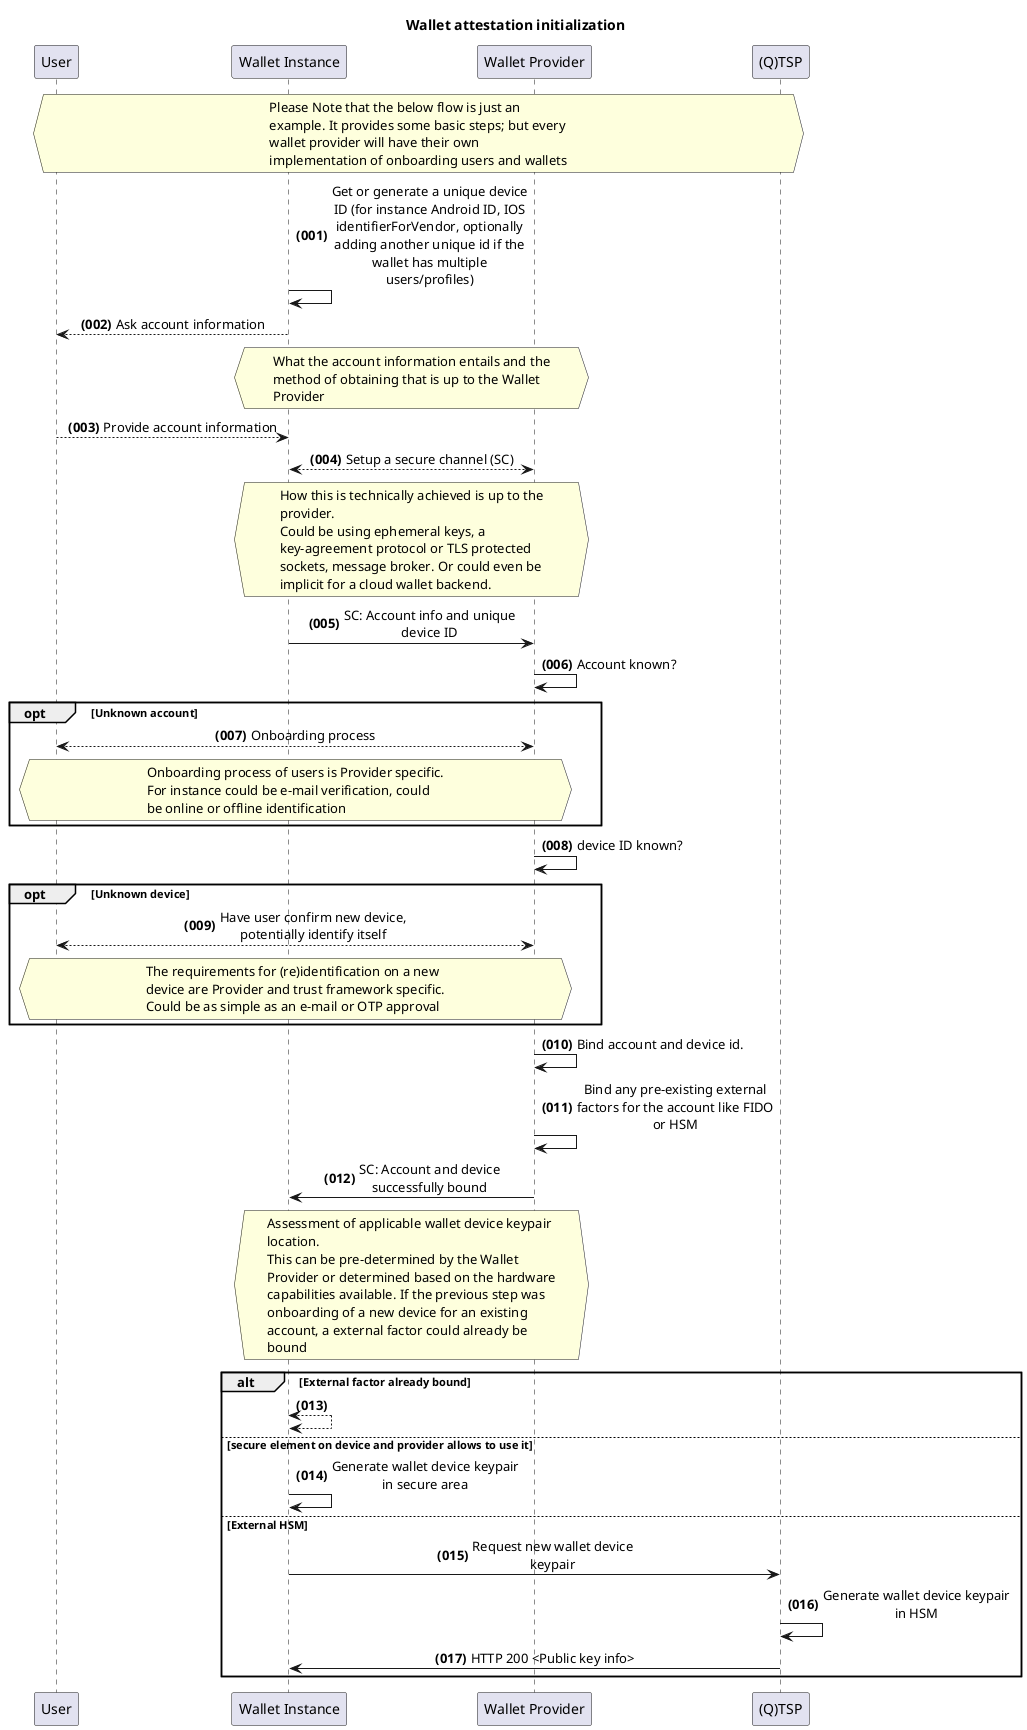 @startuml
skinparam maxMessageSize 200
skinparam wrapWidth 300
skinparam sequenceMessageAlign center
skinparam BoxPadding 100

autonumber "<b>(000)"

title Wallet attestation initialization


participant u as "User"
participant w as "Wallet Instance"
participant wp as "Wallet Provider"
participant qtsp as "(Q)TSP"

hnote over u,qtsp: Please Note that the below flow is just an example. It provides some basic steps; but every wallet provider will have their own implementation of onboarding users and wallets
w -> w: Get or generate a unique device ID (for instance Android ID, IOS identifierForVendor, optionally adding another unique id if the wallet has multiple users/profiles)
w --> u: Ask account information
hnote over w, wp: What the account information entails and the method of obtaining that is up to the Wallet Provider
u --> w: Provide account information
w <--> wp: Setup a secure channel (SC)
hnote over w, wp: How this is technically achieved is up to the provider.\nCould be using ephemeral keys, a key-agreement protocol or TLS protected sockets, message broker. Or could even be implicit for a cloud wallet backend.
w -> wp: SC: Account info and unique device ID
wp -> wp: Account known?
opt Unknown account
u <--> wp: Onboarding process
hnote over u, wp: Onboarding process of users is Provider specific. For instance could be e-mail verification, could be online or offline identification
end
wp -> wp: device ID known?
opt Unknown device
u <--> wp: Have user confirm new device, potentially identify itself
hnote over u, wp: The requirements for (re)identification on a new device are Provider and trust framework specific. Could be as simple as an e-mail or OTP approval
end
wp -> wp: Bind account and device id.
wp -> wp: Bind any pre-existing external factors for the account like FIDO or HSM
wp -> w: SC: Account and device successfully bound

hnote over w, wp: Assessment of applicable wallet device keypair location.\nThis can be pre-determined by the Wallet Provider or determined based on the hardware capabilities available. If the previous step was onboarding of a new device for an existing account, a external factor could already be bound
alt External factor already bound
w <--> w:
else secure element on device and provider allows to use it

w -> w : Generate wallet device keypair in secure area
else External HSM

w -> qtsp: Request new wallet device keypair
qtsp -> qtsp:  Generate wallet device keypair in HSM
qtsp -> w: HTTP 200 <Public key info>
end

'TODO:
'Device manipulation, app impersonation
' App/Play integrity and attestation
'API - device challenge response
@enduml
